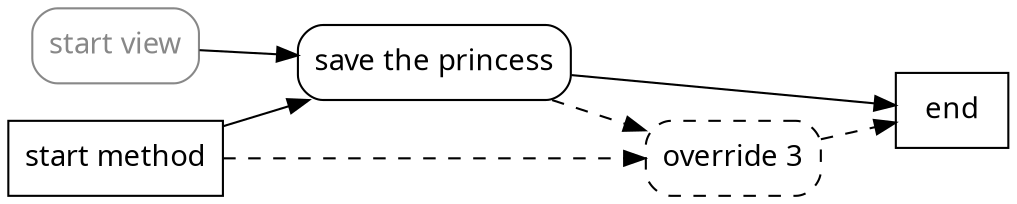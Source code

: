 digraph {
	graph [rankdir=LR]
	node [fillcolor=white fontname="sans-serif" shape=rect style=filled]
	"save the princess" [color="#888888" fontcolor="#888888" style="filled, rounded"]
	"start view" [color="#888888" fontcolor="#888888" style="filled, rounded"]
	"start method" [color="#888888" fontcolor="#888888" style=filled]
	end [color="#888888" fontcolor="#888888" style=filled]
	"start view" -> "save the princess"
	"start method" -> "save the princess"
	"save the princess" -> end
	end [color=black fontcolor=black style=filled]
	"start method" [color=black fontcolor=black style=filled]
	"save the princess" [color=black fontcolor=black style="filled, rounded"]
	"start method" -> "override 3" [style=dashed]
	"override 3" [style="filled, rounded, dashed"]
	"save the princess" -> "override 3" [style=dashed]
	"override 3" -> end [style=dashed]
}
